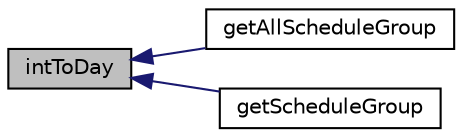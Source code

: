 digraph "intToDay"
{
  edge [fontname="Helvetica",fontsize="10",labelfontname="Helvetica",labelfontsize="10"];
  node [fontname="Helvetica",fontsize="10",shape=record];
  rankdir="LR";
  Node31 [label="intToDay",height=0.2,width=0.4,color="black", fillcolor="grey75", style="filled", fontcolor="black"];
  Node31 -> Node32 [dir="back",color="midnightblue",fontsize="10",style="solid",fontname="Helvetica"];
  Node32 [label="getAllScheduleGroup",height=0.2,width=0.4,color="black", fillcolor="white", style="filled",URL="$class_i_e_p_1_1_managers_1_1_schedule_manager.html#ab1ba928af24dc14210e0436062c8c12a"];
  Node31 -> Node33 [dir="back",color="midnightblue",fontsize="10",style="solid",fontname="Helvetica"];
  Node33 [label="getScheduleGroup",height=0.2,width=0.4,color="black", fillcolor="white", style="filled",URL="$class_i_e_p_1_1_managers_1_1_schedule_manager.html#adbf611f889019418fffd2d8e7ed461cd"];
}
